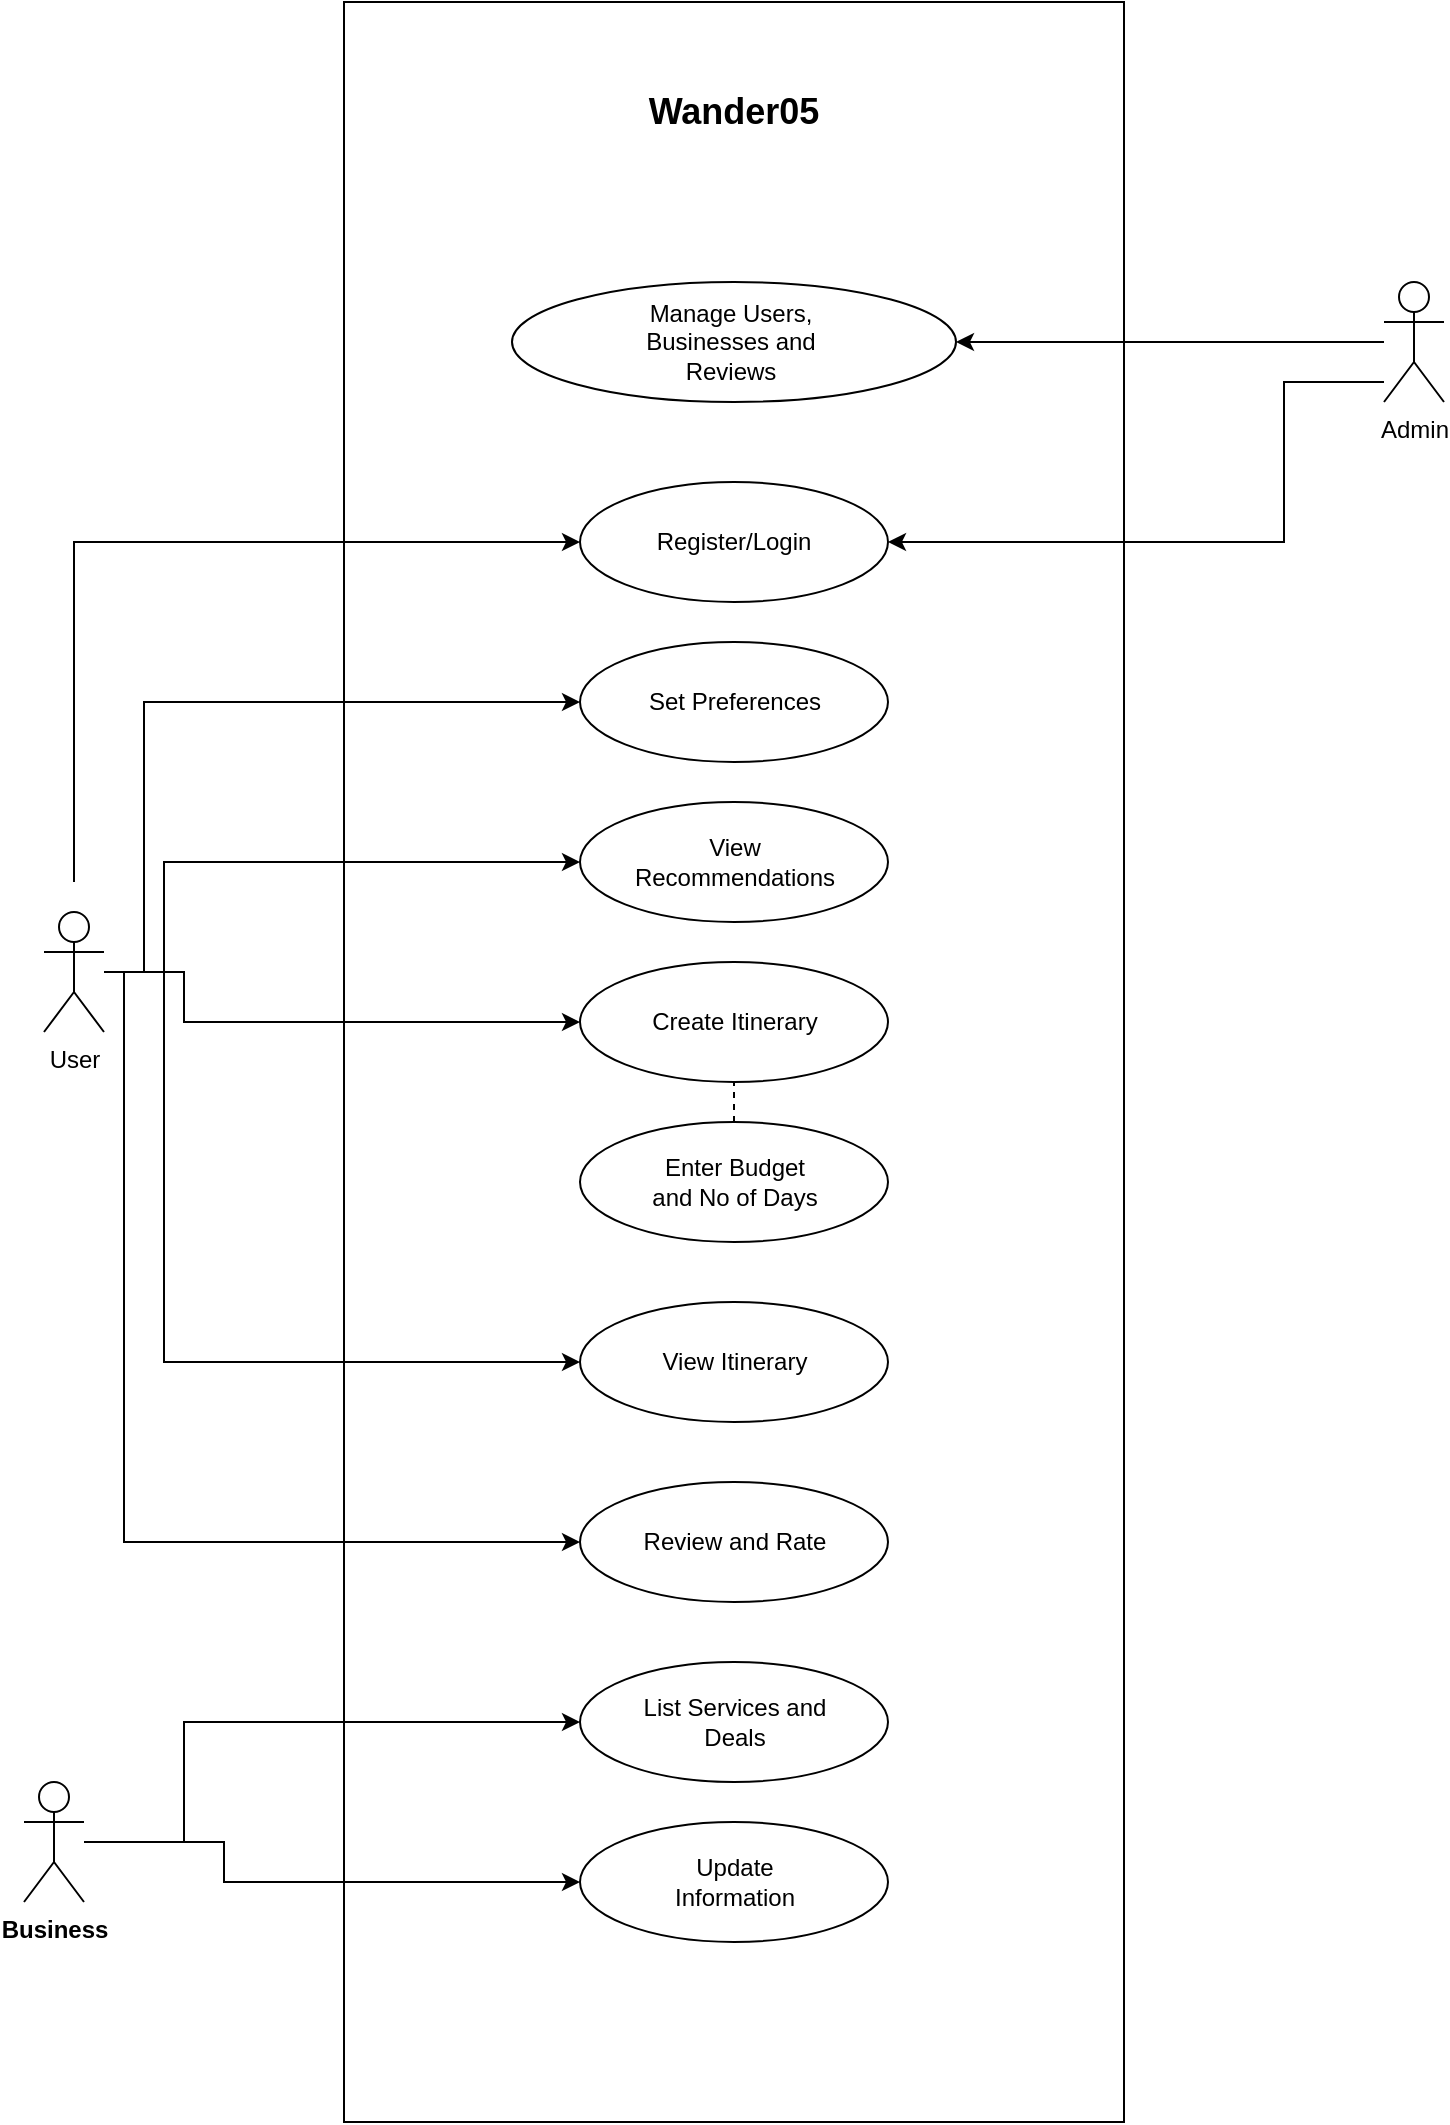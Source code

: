 <mxfile version="22.0.8" type="github">
  <diagram name="Page-1" id="JeUiMWPnxt6QrpLW1wj4">
    <mxGraphModel dx="1750" dy="903" grid="1" gridSize="10" guides="1" tooltips="1" connect="1" arrows="1" fold="1" page="1" pageScale="1" pageWidth="827" pageHeight="1169" math="0" shadow="0">
      <root>
        <mxCell id="0" />
        <mxCell id="1" parent="0" />
        <mxCell id="iaB4hFOI0rqntEYQKq9V-1" value="" style="rounded=0;whiteSpace=wrap;html=1;" vertex="1" parent="1">
          <mxGeometry x="210" y="40" width="390" height="1060" as="geometry" />
        </mxCell>
        <mxCell id="iaB4hFOI0rqntEYQKq9V-2" value="&lt;h2&gt;Wander05&lt;/h2&gt;" style="text;html=1;strokeColor=none;fillColor=none;align=center;verticalAlign=middle;whiteSpace=wrap;rounded=0;" vertex="1" parent="1">
          <mxGeometry x="375" y="80" width="60" height="30" as="geometry" />
        </mxCell>
        <mxCell id="iaB4hFOI0rqntEYQKq9V-4" value="" style="ellipse;whiteSpace=wrap;html=1;" vertex="1" parent="1">
          <mxGeometry x="328" y="280" width="154" height="60" as="geometry" />
        </mxCell>
        <mxCell id="iaB4hFOI0rqntEYQKq9V-5" value="Register/Login" style="text;html=1;strokeColor=none;fillColor=none;align=center;verticalAlign=middle;whiteSpace=wrap;rounded=0;" vertex="1" parent="1">
          <mxGeometry x="375" y="295" width="60" height="30" as="geometry" />
        </mxCell>
        <mxCell id="iaB4hFOI0rqntEYQKq9V-6" value="" style="ellipse;whiteSpace=wrap;html=1;" vertex="1" parent="1">
          <mxGeometry x="328" y="360" width="154" height="60" as="geometry" />
        </mxCell>
        <mxCell id="iaB4hFOI0rqntEYQKq9V-7" value="Set Preferences" style="text;html=1;strokeColor=none;fillColor=none;align=center;verticalAlign=middle;whiteSpace=wrap;rounded=0;" vertex="1" parent="1">
          <mxGeometry x="357.5" y="375" width="95" height="30" as="geometry" />
        </mxCell>
        <mxCell id="iaB4hFOI0rqntEYQKq9V-8" value="" style="ellipse;whiteSpace=wrap;html=1;" vertex="1" parent="1">
          <mxGeometry x="328" y="440" width="154" height="60" as="geometry" />
        </mxCell>
        <mxCell id="iaB4hFOI0rqntEYQKq9V-9" value="View Recommendations" style="text;html=1;strokeColor=none;fillColor=none;align=center;verticalAlign=middle;whiteSpace=wrap;rounded=0;" vertex="1" parent="1">
          <mxGeometry x="357.5" y="455" width="95" height="30" as="geometry" />
        </mxCell>
        <mxCell id="iaB4hFOI0rqntEYQKq9V-10" value="" style="ellipse;whiteSpace=wrap;html=1;" vertex="1" parent="1">
          <mxGeometry x="328" y="520" width="154" height="60" as="geometry" />
        </mxCell>
        <mxCell id="iaB4hFOI0rqntEYQKq9V-11" value="Create Itinerary" style="text;html=1;strokeColor=none;fillColor=none;align=center;verticalAlign=middle;whiteSpace=wrap;rounded=0;" vertex="1" parent="1">
          <mxGeometry x="357.5" y="535" width="95" height="30" as="geometry" />
        </mxCell>
        <mxCell id="iaB4hFOI0rqntEYQKq9V-14" value="" style="ellipse;whiteSpace=wrap;html=1;" vertex="1" parent="1">
          <mxGeometry x="328" y="690" width="154" height="60" as="geometry" />
        </mxCell>
        <mxCell id="iaB4hFOI0rqntEYQKq9V-15" value="View Itinerary" style="text;html=1;strokeColor=none;fillColor=none;align=center;verticalAlign=middle;whiteSpace=wrap;rounded=0;" vertex="1" parent="1">
          <mxGeometry x="357.5" y="705" width="95" height="30" as="geometry" />
        </mxCell>
        <mxCell id="iaB4hFOI0rqntEYQKq9V-16" value="" style="ellipse;whiteSpace=wrap;html=1;" vertex="1" parent="1">
          <mxGeometry x="328" y="600" width="154" height="60" as="geometry" />
        </mxCell>
        <mxCell id="iaB4hFOI0rqntEYQKq9V-17" value="Enter Budget and No of Days" style="text;html=1;strokeColor=none;fillColor=none;align=center;verticalAlign=middle;whiteSpace=wrap;rounded=0;" vertex="1" parent="1">
          <mxGeometry x="357.5" y="615" width="95" height="30" as="geometry" />
        </mxCell>
        <mxCell id="iaB4hFOI0rqntEYQKq9V-18" value="" style="endArrow=none;dashed=1;html=1;rounded=0;entryX=0.5;entryY=1;entryDx=0;entryDy=0;exitX=0.5;exitY=0;exitDx=0;exitDy=0;" edge="1" parent="1" source="iaB4hFOI0rqntEYQKq9V-16" target="iaB4hFOI0rqntEYQKq9V-10">
          <mxGeometry width="50" height="50" relative="1" as="geometry">
            <mxPoint x="250" y="600" as="sourcePoint" />
            <mxPoint x="300" y="550" as="targetPoint" />
          </mxGeometry>
        </mxCell>
        <mxCell id="iaB4hFOI0rqntEYQKq9V-19" value="" style="ellipse;whiteSpace=wrap;html=1;" vertex="1" parent="1">
          <mxGeometry x="328" y="780" width="154" height="60" as="geometry" />
        </mxCell>
        <mxCell id="iaB4hFOI0rqntEYQKq9V-20" value="Review and Rate" style="text;html=1;strokeColor=none;fillColor=none;align=center;verticalAlign=middle;whiteSpace=wrap;rounded=0;" vertex="1" parent="1">
          <mxGeometry x="357.5" y="795" width="95" height="30" as="geometry" />
        </mxCell>
        <mxCell id="iaB4hFOI0rqntEYQKq9V-38" style="edgeStyle=orthogonalEdgeStyle;rounded=0;orthogonalLoop=1;jettySize=auto;html=1;entryX=0;entryY=0.5;entryDx=0;entryDy=0;" edge="1" parent="1" target="iaB4hFOI0rqntEYQKq9V-4">
          <mxGeometry relative="1" as="geometry">
            <mxPoint x="75" y="480" as="sourcePoint" />
            <Array as="points">
              <mxPoint x="75" y="310" />
            </Array>
          </mxGeometry>
        </mxCell>
        <mxCell id="iaB4hFOI0rqntEYQKq9V-40" style="edgeStyle=orthogonalEdgeStyle;rounded=0;orthogonalLoop=1;jettySize=auto;html=1;entryX=0;entryY=0.5;entryDx=0;entryDy=0;" edge="1" parent="1" source="iaB4hFOI0rqntEYQKq9V-21" target="iaB4hFOI0rqntEYQKq9V-6">
          <mxGeometry relative="1" as="geometry">
            <Array as="points">
              <mxPoint x="110" y="525" />
              <mxPoint x="110" y="390" />
            </Array>
          </mxGeometry>
        </mxCell>
        <mxCell id="iaB4hFOI0rqntEYQKq9V-41" style="edgeStyle=orthogonalEdgeStyle;rounded=0;orthogonalLoop=1;jettySize=auto;html=1;" edge="1" parent="1" source="iaB4hFOI0rqntEYQKq9V-21" target="iaB4hFOI0rqntEYQKq9V-8">
          <mxGeometry relative="1" as="geometry">
            <Array as="points">
              <mxPoint x="120" y="525" />
              <mxPoint x="120" y="470" />
            </Array>
          </mxGeometry>
        </mxCell>
        <mxCell id="iaB4hFOI0rqntEYQKq9V-42" style="edgeStyle=orthogonalEdgeStyle;rounded=0;orthogonalLoop=1;jettySize=auto;html=1;entryX=0;entryY=0.5;entryDx=0;entryDy=0;" edge="1" parent="1" source="iaB4hFOI0rqntEYQKq9V-21" target="iaB4hFOI0rqntEYQKq9V-10">
          <mxGeometry relative="1" as="geometry">
            <Array as="points">
              <mxPoint x="130" y="525" />
              <mxPoint x="130" y="550" />
            </Array>
          </mxGeometry>
        </mxCell>
        <mxCell id="iaB4hFOI0rqntEYQKq9V-43" style="edgeStyle=orthogonalEdgeStyle;rounded=0;orthogonalLoop=1;jettySize=auto;html=1;entryX=0;entryY=0.5;entryDx=0;entryDy=0;" edge="1" parent="1" source="iaB4hFOI0rqntEYQKq9V-21" target="iaB4hFOI0rqntEYQKq9V-14">
          <mxGeometry relative="1" as="geometry">
            <Array as="points">
              <mxPoint x="120" y="525" />
              <mxPoint x="120" y="720" />
            </Array>
          </mxGeometry>
        </mxCell>
        <mxCell id="iaB4hFOI0rqntEYQKq9V-44" style="edgeStyle=orthogonalEdgeStyle;rounded=0;orthogonalLoop=1;jettySize=auto;html=1;entryX=0;entryY=0.5;entryDx=0;entryDy=0;" edge="1" parent="1" source="iaB4hFOI0rqntEYQKq9V-21" target="iaB4hFOI0rqntEYQKq9V-19">
          <mxGeometry relative="1" as="geometry">
            <Array as="points">
              <mxPoint x="100" y="525" />
              <mxPoint x="100" y="810" />
            </Array>
          </mxGeometry>
        </mxCell>
        <mxCell id="iaB4hFOI0rqntEYQKq9V-21" value="User" style="shape=umlActor;verticalLabelPosition=bottom;verticalAlign=top;html=1;outlineConnect=0;" vertex="1" parent="1">
          <mxGeometry x="60" y="495" width="30" height="60" as="geometry" />
        </mxCell>
        <mxCell id="iaB4hFOI0rqntEYQKq9V-46" style="edgeStyle=orthogonalEdgeStyle;rounded=0;orthogonalLoop=1;jettySize=auto;html=1;entryX=0;entryY=0.5;entryDx=0;entryDy=0;" edge="1" parent="1" source="iaB4hFOI0rqntEYQKq9V-24" target="iaB4hFOI0rqntEYQKq9V-28">
          <mxGeometry relative="1" as="geometry">
            <Array as="points">
              <mxPoint x="150" y="960" />
              <mxPoint x="150" y="980" />
            </Array>
          </mxGeometry>
        </mxCell>
        <mxCell id="iaB4hFOI0rqntEYQKq9V-24" value="&lt;b&gt;Business&lt;/b&gt;" style="shape=umlActor;verticalLabelPosition=bottom;verticalAlign=top;html=1;outlineConnect=0;" vertex="1" parent="1">
          <mxGeometry x="50" y="930" width="30" height="60" as="geometry" />
        </mxCell>
        <mxCell id="iaB4hFOI0rqntEYQKq9V-25" value="" style="ellipse;whiteSpace=wrap;html=1;" vertex="1" parent="1">
          <mxGeometry x="328" y="870" width="154" height="60" as="geometry" />
        </mxCell>
        <mxCell id="iaB4hFOI0rqntEYQKq9V-26" value="List Services and Deals" style="text;html=1;strokeColor=none;fillColor=none;align=center;verticalAlign=middle;whiteSpace=wrap;rounded=0;" vertex="1" parent="1">
          <mxGeometry x="357.5" y="885" width="95" height="30" as="geometry" />
        </mxCell>
        <mxCell id="iaB4hFOI0rqntEYQKq9V-28" value="" style="ellipse;whiteSpace=wrap;html=1;" vertex="1" parent="1">
          <mxGeometry x="328" y="950" width="154" height="60" as="geometry" />
        </mxCell>
        <mxCell id="iaB4hFOI0rqntEYQKq9V-29" value="Update Information" style="text;html=1;strokeColor=none;fillColor=none;align=center;verticalAlign=middle;whiteSpace=wrap;rounded=0;" vertex="1" parent="1">
          <mxGeometry x="357.5" y="965" width="95" height="30" as="geometry" />
        </mxCell>
        <mxCell id="iaB4hFOI0rqntEYQKq9V-36" style="edgeStyle=orthogonalEdgeStyle;rounded=0;orthogonalLoop=1;jettySize=auto;html=1;entryX=1;entryY=0.5;entryDx=0;entryDy=0;" edge="1" parent="1" source="iaB4hFOI0rqntEYQKq9V-30" target="iaB4hFOI0rqntEYQKq9V-34">
          <mxGeometry relative="1" as="geometry" />
        </mxCell>
        <mxCell id="iaB4hFOI0rqntEYQKq9V-37" style="edgeStyle=orthogonalEdgeStyle;rounded=0;orthogonalLoop=1;jettySize=auto;html=1;entryX=1;entryY=0.5;entryDx=0;entryDy=0;" edge="1" parent="1" source="iaB4hFOI0rqntEYQKq9V-30" target="iaB4hFOI0rqntEYQKq9V-4">
          <mxGeometry relative="1" as="geometry">
            <Array as="points">
              <mxPoint x="680" y="230" />
              <mxPoint x="680" y="310" />
            </Array>
          </mxGeometry>
        </mxCell>
        <mxCell id="iaB4hFOI0rqntEYQKq9V-30" value="Admin" style="shape=umlActor;verticalLabelPosition=bottom;verticalAlign=top;html=1;outlineConnect=0;" vertex="1" parent="1">
          <mxGeometry x="730" y="180" width="30" height="60" as="geometry" />
        </mxCell>
        <mxCell id="iaB4hFOI0rqntEYQKq9V-34" value="" style="ellipse;whiteSpace=wrap;html=1;" vertex="1" parent="1">
          <mxGeometry x="294" y="180" width="222" height="60" as="geometry" />
        </mxCell>
        <mxCell id="iaB4hFOI0rqntEYQKq9V-35" value="Manage Users, Businesses and Reviews" style="text;html=1;strokeColor=none;fillColor=none;align=center;verticalAlign=middle;whiteSpace=wrap;rounded=0;" vertex="1" parent="1">
          <mxGeometry x="341" y="195" width="125" height="30" as="geometry" />
        </mxCell>
        <mxCell id="iaB4hFOI0rqntEYQKq9V-45" style="edgeStyle=orthogonalEdgeStyle;rounded=0;orthogonalLoop=1;jettySize=auto;html=1;entryX=0;entryY=0.5;entryDx=0;entryDy=0;" edge="1" parent="1" source="iaB4hFOI0rqntEYQKq9V-24" target="iaB4hFOI0rqntEYQKq9V-25">
          <mxGeometry relative="1" as="geometry">
            <Array as="points">
              <mxPoint x="130" y="960" />
              <mxPoint x="130" y="900" />
            </Array>
          </mxGeometry>
        </mxCell>
      </root>
    </mxGraphModel>
  </diagram>
</mxfile>
